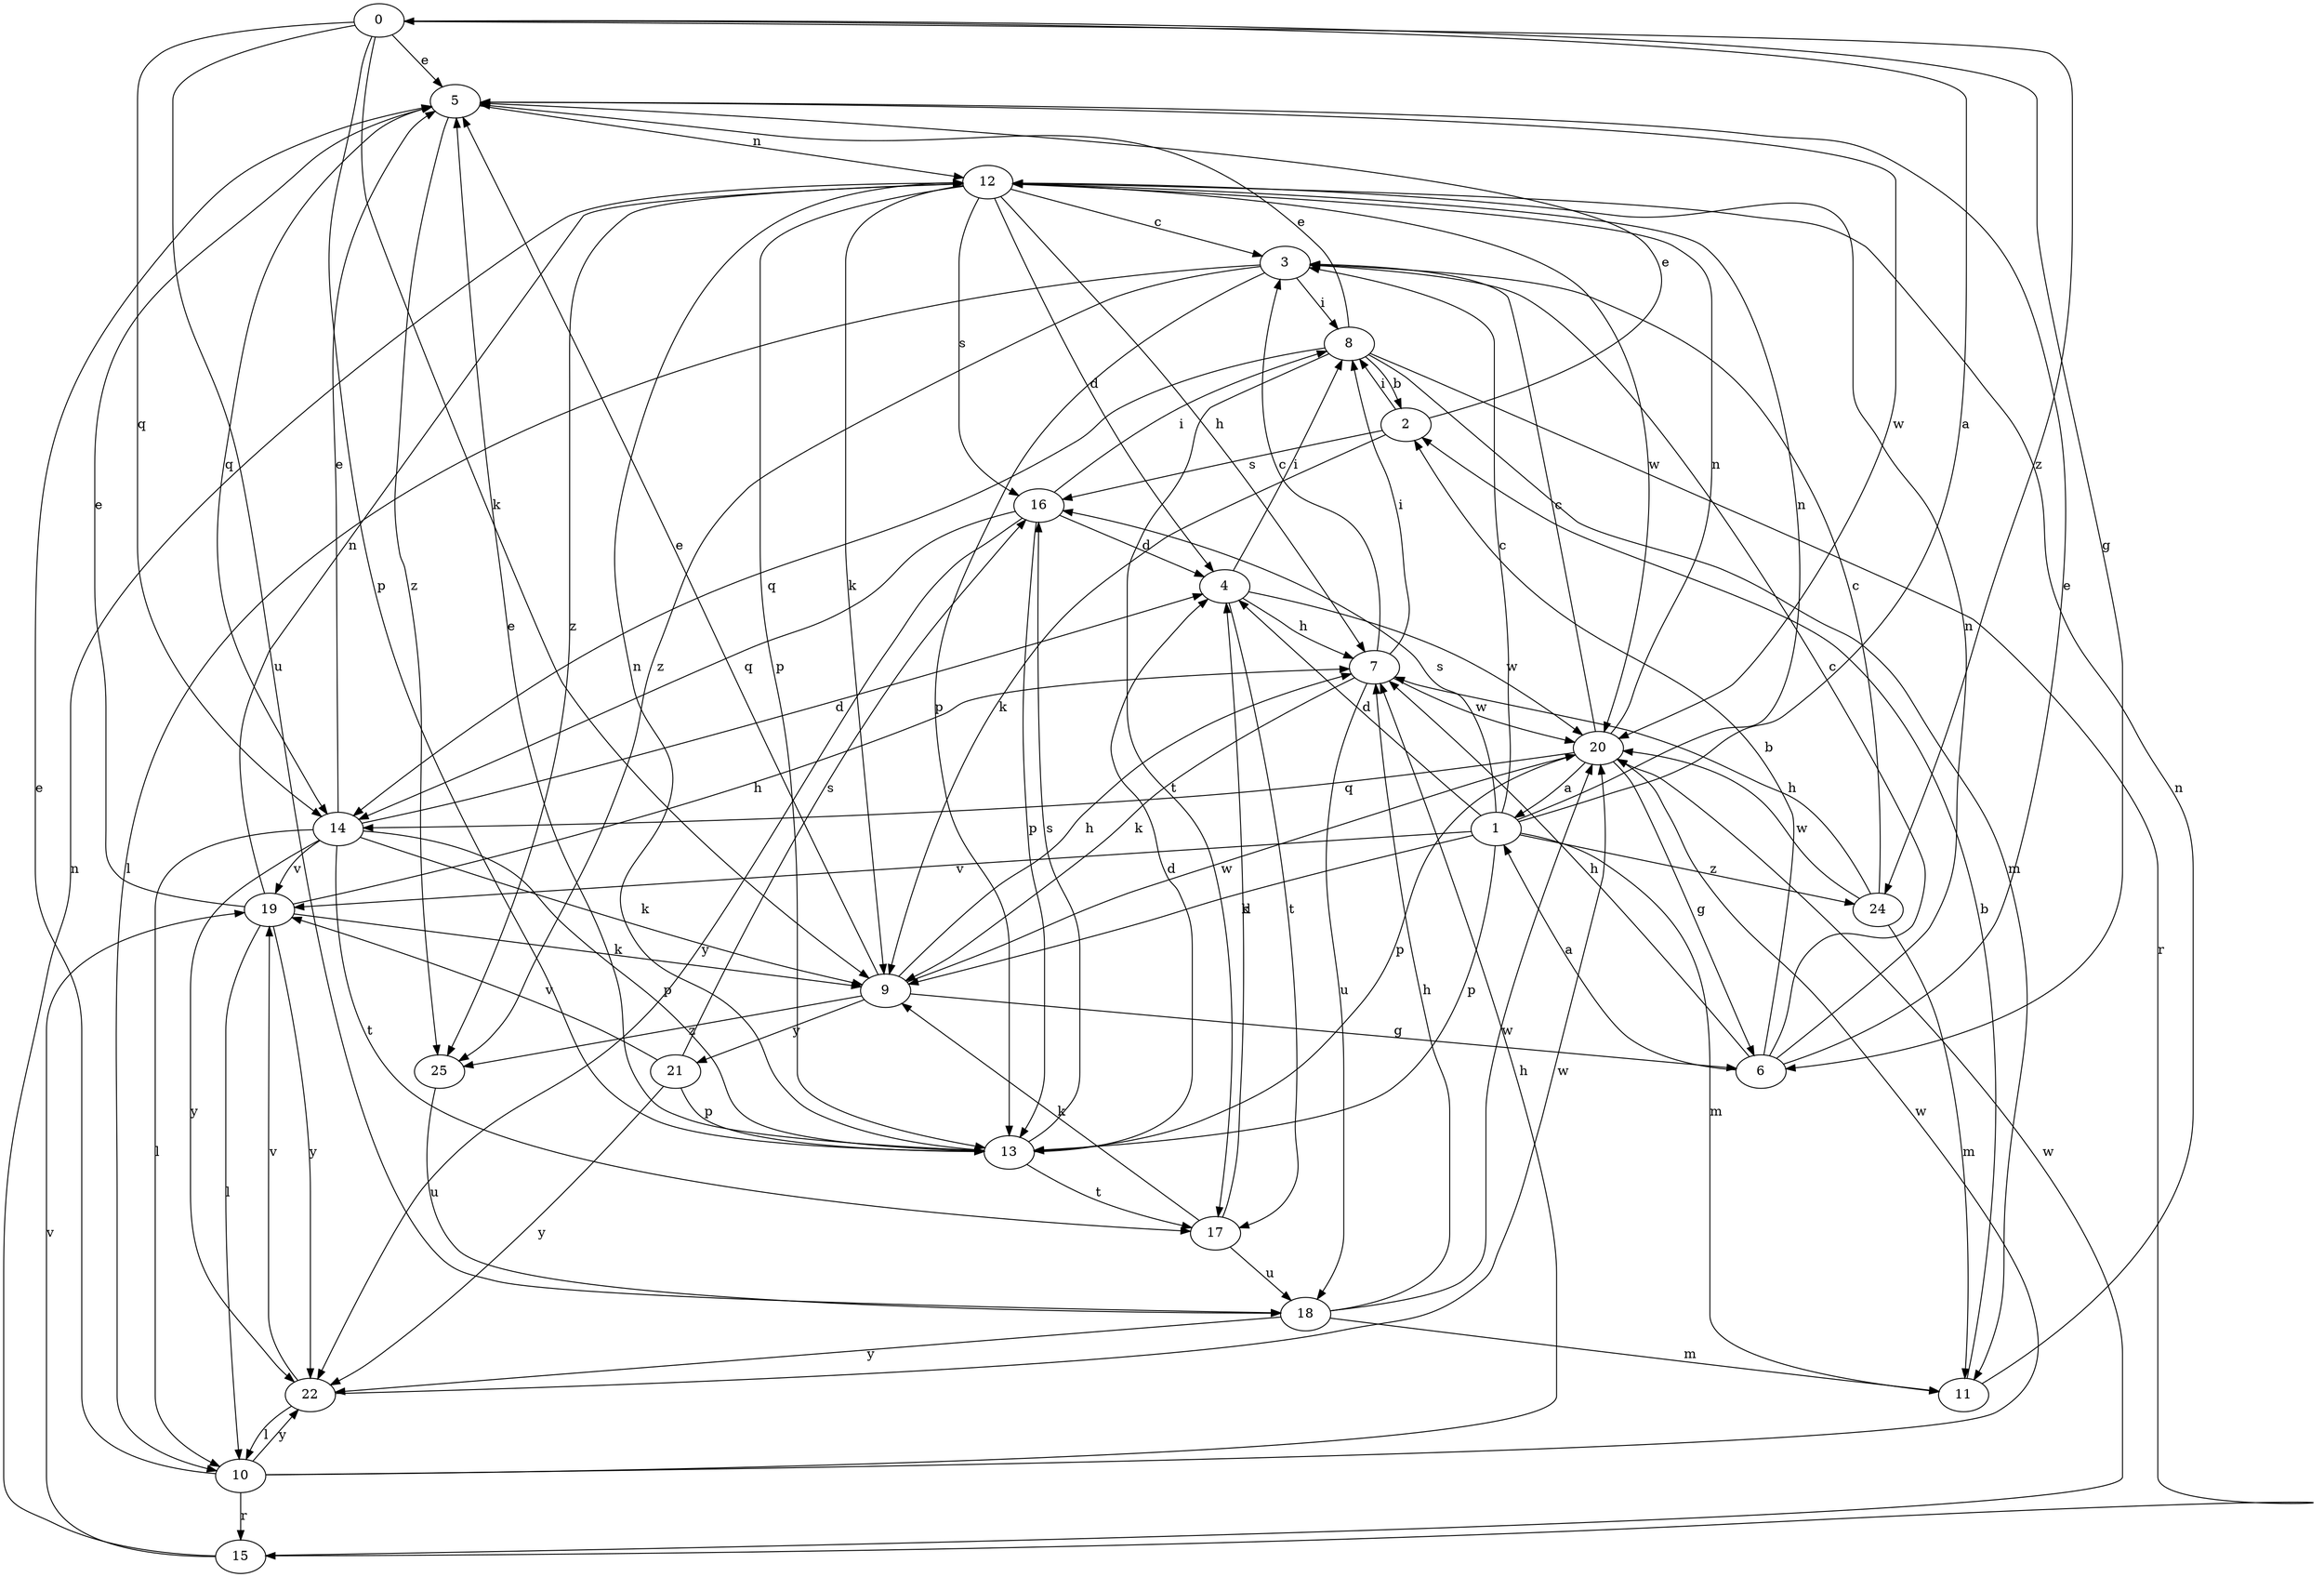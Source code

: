 strict digraph  {
0;
1;
2;
3;
4;
5;
6;
7;
8;
9;
10;
11;
12;
13;
14;
15;
16;
17;
18;
19;
20;
21;
22;
24;
25;
0 -> 5  [label=e];
0 -> 6  [label=g];
0 -> 9  [label=k];
0 -> 13  [label=p];
0 -> 14  [label=q];
0 -> 18  [label=u];
0 -> 24  [label=z];
1 -> 0  [label=a];
1 -> 3  [label=c];
1 -> 4  [label=d];
1 -> 9  [label=k];
1 -> 11  [label=m];
1 -> 12  [label=n];
1 -> 13  [label=p];
1 -> 16  [label=s];
1 -> 19  [label=v];
1 -> 24  [label=z];
2 -> 5  [label=e];
2 -> 8  [label=i];
2 -> 9  [label=k];
2 -> 16  [label=s];
3 -> 8  [label=i];
3 -> 10  [label=l];
3 -> 13  [label=p];
3 -> 25  [label=z];
4 -> 7  [label=h];
4 -> 8  [label=i];
4 -> 17  [label=t];
4 -> 20  [label=w];
5 -> 12  [label=n];
5 -> 14  [label=q];
5 -> 20  [label=w];
5 -> 25  [label=z];
6 -> 1  [label=a];
6 -> 2  [label=b];
6 -> 3  [label=c];
6 -> 5  [label=e];
6 -> 7  [label=h];
6 -> 12  [label=n];
7 -> 3  [label=c];
7 -> 8  [label=i];
7 -> 9  [label=k];
7 -> 18  [label=u];
7 -> 20  [label=w];
8 -> 2  [label=b];
8 -> 5  [label=e];
8 -> 11  [label=m];
8 -> 14  [label=q];
8 -> 15  [label=r];
8 -> 17  [label=t];
9 -> 5  [label=e];
9 -> 6  [label=g];
9 -> 7  [label=h];
9 -> 20  [label=w];
9 -> 21  [label=y];
9 -> 25  [label=z];
10 -> 5  [label=e];
10 -> 7  [label=h];
10 -> 15  [label=r];
10 -> 20  [label=w];
10 -> 22  [label=y];
11 -> 2  [label=b];
11 -> 12  [label=n];
12 -> 3  [label=c];
12 -> 4  [label=d];
12 -> 7  [label=h];
12 -> 9  [label=k];
12 -> 13  [label=p];
12 -> 16  [label=s];
12 -> 20  [label=w];
12 -> 25  [label=z];
13 -> 4  [label=d];
13 -> 5  [label=e];
13 -> 12  [label=n];
13 -> 16  [label=s];
13 -> 17  [label=t];
14 -> 4  [label=d];
14 -> 5  [label=e];
14 -> 9  [label=k];
14 -> 10  [label=l];
14 -> 13  [label=p];
14 -> 17  [label=t];
14 -> 19  [label=v];
14 -> 22  [label=y];
15 -> 12  [label=n];
15 -> 19  [label=v];
15 -> 20  [label=w];
16 -> 4  [label=d];
16 -> 8  [label=i];
16 -> 13  [label=p];
16 -> 14  [label=q];
16 -> 22  [label=y];
17 -> 4  [label=d];
17 -> 9  [label=k];
17 -> 18  [label=u];
18 -> 7  [label=h];
18 -> 11  [label=m];
18 -> 20  [label=w];
18 -> 22  [label=y];
19 -> 5  [label=e];
19 -> 7  [label=h];
19 -> 9  [label=k];
19 -> 10  [label=l];
19 -> 12  [label=n];
19 -> 22  [label=y];
20 -> 1  [label=a];
20 -> 3  [label=c];
20 -> 6  [label=g];
20 -> 12  [label=n];
20 -> 13  [label=p];
20 -> 14  [label=q];
21 -> 13  [label=p];
21 -> 16  [label=s];
21 -> 19  [label=v];
21 -> 22  [label=y];
22 -> 10  [label=l];
22 -> 19  [label=v];
22 -> 20  [label=w];
24 -> 3  [label=c];
24 -> 7  [label=h];
24 -> 11  [label=m];
24 -> 20  [label=w];
25 -> 18  [label=u];
}
